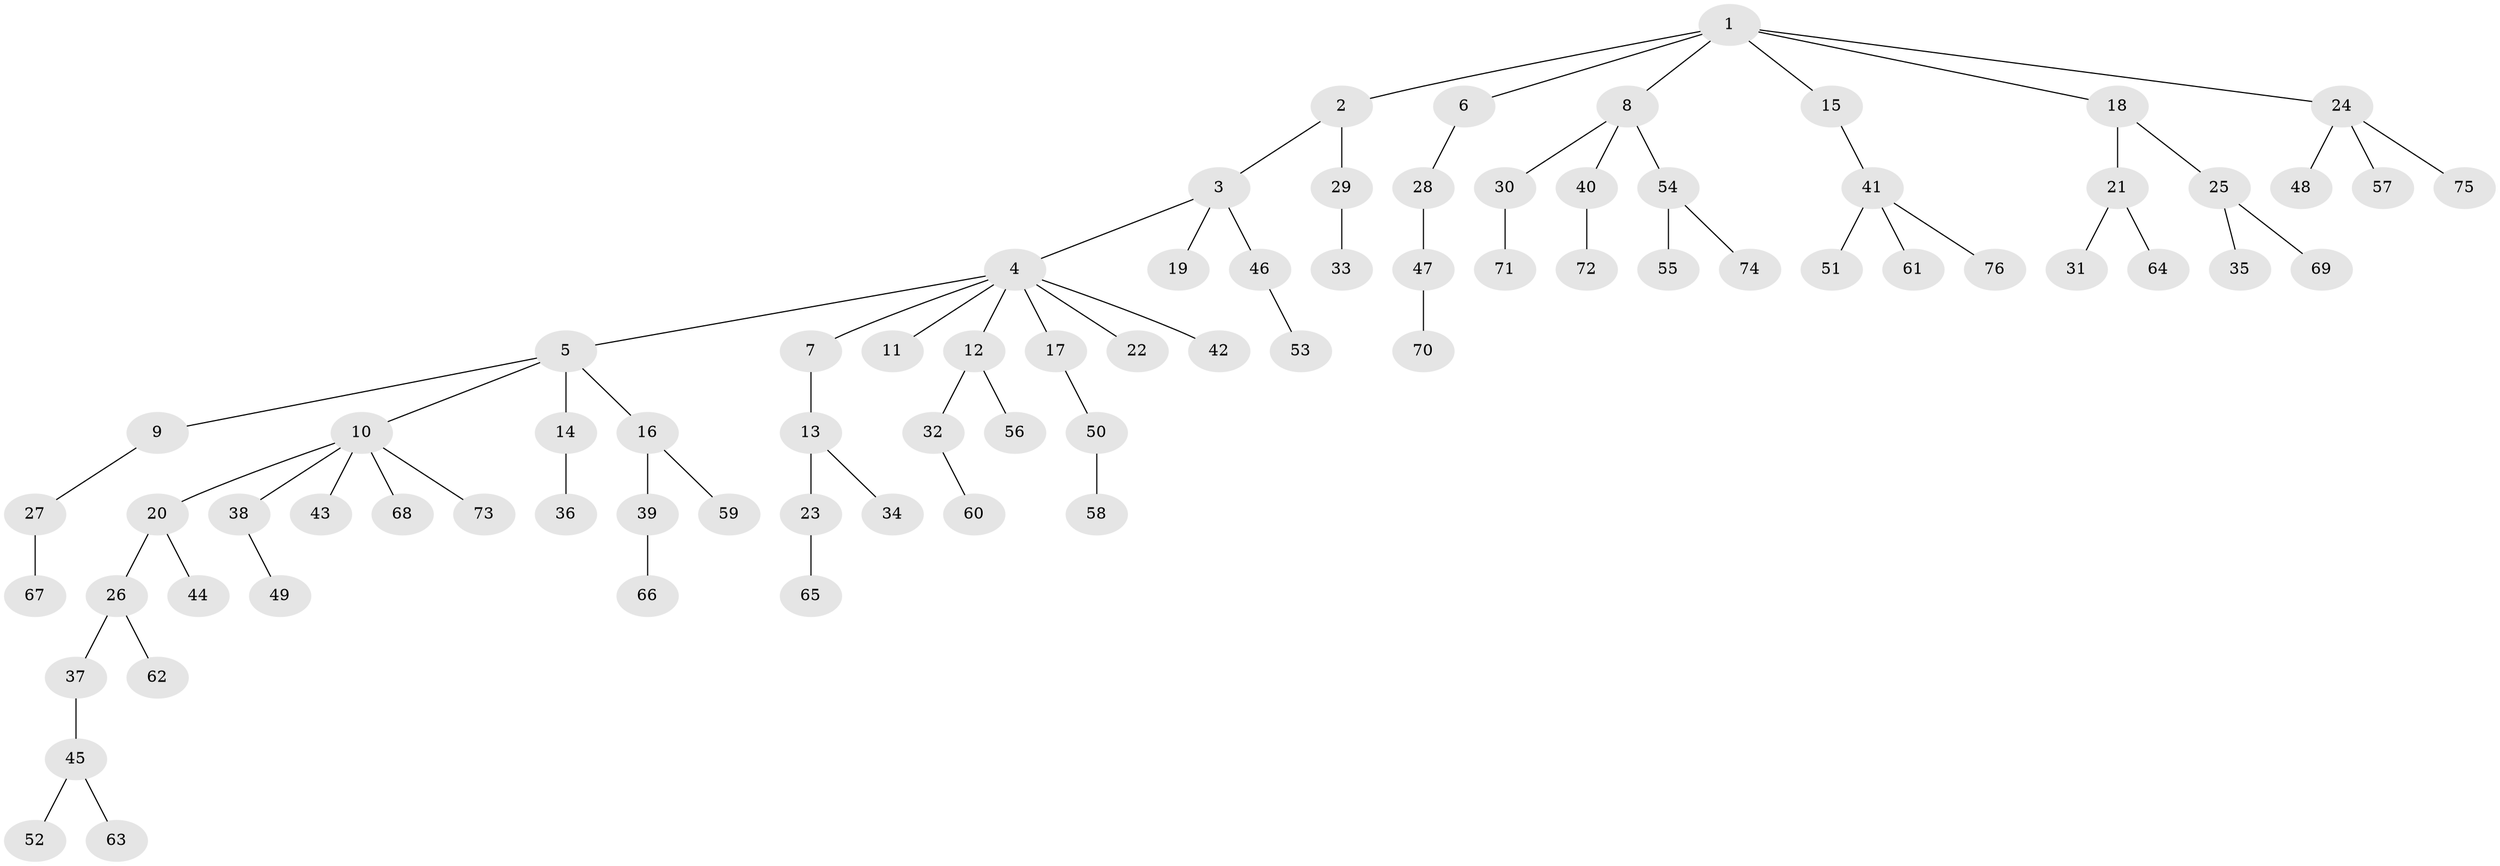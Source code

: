 // coarse degree distribution, {6: 0.0196078431372549, 5: 0.058823529411764705, 7: 0.0196078431372549, 2: 0.21568627450980393, 4: 0.058823529411764705, 1: 0.5686274509803921, 3: 0.058823529411764705}
// Generated by graph-tools (version 1.1) at 2025/42/03/06/25 10:42:05]
// undirected, 76 vertices, 75 edges
graph export_dot {
graph [start="1"]
  node [color=gray90,style=filled];
  1;
  2;
  3;
  4;
  5;
  6;
  7;
  8;
  9;
  10;
  11;
  12;
  13;
  14;
  15;
  16;
  17;
  18;
  19;
  20;
  21;
  22;
  23;
  24;
  25;
  26;
  27;
  28;
  29;
  30;
  31;
  32;
  33;
  34;
  35;
  36;
  37;
  38;
  39;
  40;
  41;
  42;
  43;
  44;
  45;
  46;
  47;
  48;
  49;
  50;
  51;
  52;
  53;
  54;
  55;
  56;
  57;
  58;
  59;
  60;
  61;
  62;
  63;
  64;
  65;
  66;
  67;
  68;
  69;
  70;
  71;
  72;
  73;
  74;
  75;
  76;
  1 -- 2;
  1 -- 6;
  1 -- 8;
  1 -- 15;
  1 -- 18;
  1 -- 24;
  2 -- 3;
  2 -- 29;
  3 -- 4;
  3 -- 19;
  3 -- 46;
  4 -- 5;
  4 -- 7;
  4 -- 11;
  4 -- 12;
  4 -- 17;
  4 -- 22;
  4 -- 42;
  5 -- 9;
  5 -- 10;
  5 -- 14;
  5 -- 16;
  6 -- 28;
  7 -- 13;
  8 -- 30;
  8 -- 40;
  8 -- 54;
  9 -- 27;
  10 -- 20;
  10 -- 38;
  10 -- 43;
  10 -- 68;
  10 -- 73;
  12 -- 32;
  12 -- 56;
  13 -- 23;
  13 -- 34;
  14 -- 36;
  15 -- 41;
  16 -- 39;
  16 -- 59;
  17 -- 50;
  18 -- 21;
  18 -- 25;
  20 -- 26;
  20 -- 44;
  21 -- 31;
  21 -- 64;
  23 -- 65;
  24 -- 48;
  24 -- 57;
  24 -- 75;
  25 -- 35;
  25 -- 69;
  26 -- 37;
  26 -- 62;
  27 -- 67;
  28 -- 47;
  29 -- 33;
  30 -- 71;
  32 -- 60;
  37 -- 45;
  38 -- 49;
  39 -- 66;
  40 -- 72;
  41 -- 51;
  41 -- 61;
  41 -- 76;
  45 -- 52;
  45 -- 63;
  46 -- 53;
  47 -- 70;
  50 -- 58;
  54 -- 55;
  54 -- 74;
}
